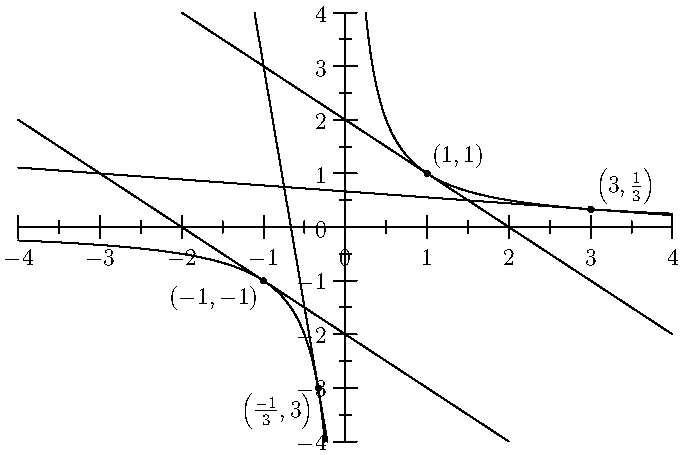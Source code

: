 size(12cm,8cm,IgnoreAspect);
import contour;
import graph;
xaxis(Ticks);
yaxis(Ticks);

real f(real x, real y) {return x*y;}
draw(contour(f,(-4,-4),(4,4),new real[] {1}));

draw((-2,4)--(4,-2));
draw((-4,2)--(2,-4));
draw((-4,1.11)--(4,0.22));
draw((-1.11,4)--(-0.22,-4));

dot((1,1));
label("$(1,1)$",(1,1),NE);

dot((-1,-1));
label("$(-1,-1)$",(-1,-1),SW);

dot((3,0.33));
label("$\left( 3, \frac{1}{3} \right)$",(3,0.33),NE);

dot((-0.33,-3));
label("$\left( \frac{-1}{3}, 3 \right)$",(-0.33,-3),SW);
